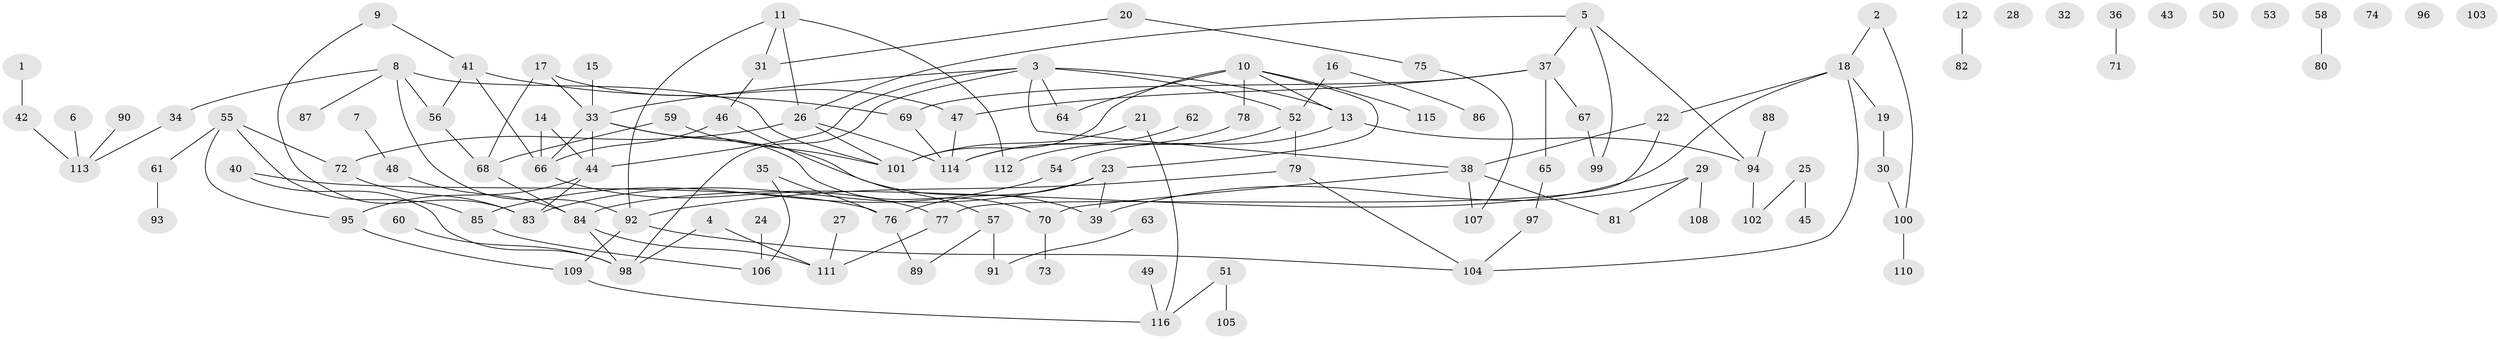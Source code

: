 // Generated by graph-tools (version 1.1) at 2025/12/03/09/25 04:12:52]
// undirected, 116 vertices, 144 edges
graph export_dot {
graph [start="1"]
  node [color=gray90,style=filled];
  1;
  2;
  3;
  4;
  5;
  6;
  7;
  8;
  9;
  10;
  11;
  12;
  13;
  14;
  15;
  16;
  17;
  18;
  19;
  20;
  21;
  22;
  23;
  24;
  25;
  26;
  27;
  28;
  29;
  30;
  31;
  32;
  33;
  34;
  35;
  36;
  37;
  38;
  39;
  40;
  41;
  42;
  43;
  44;
  45;
  46;
  47;
  48;
  49;
  50;
  51;
  52;
  53;
  54;
  55;
  56;
  57;
  58;
  59;
  60;
  61;
  62;
  63;
  64;
  65;
  66;
  67;
  68;
  69;
  70;
  71;
  72;
  73;
  74;
  75;
  76;
  77;
  78;
  79;
  80;
  81;
  82;
  83;
  84;
  85;
  86;
  87;
  88;
  89;
  90;
  91;
  92;
  93;
  94;
  95;
  96;
  97;
  98;
  99;
  100;
  101;
  102;
  103;
  104;
  105;
  106;
  107;
  108;
  109;
  110;
  111;
  112;
  113;
  114;
  115;
  116;
  1 -- 42;
  2 -- 18;
  2 -- 100;
  3 -- 13;
  3 -- 33;
  3 -- 38;
  3 -- 44;
  3 -- 52;
  3 -- 64;
  3 -- 98;
  4 -- 98;
  4 -- 111;
  5 -- 26;
  5 -- 37;
  5 -- 94;
  5 -- 99;
  6 -- 113;
  7 -- 48;
  8 -- 34;
  8 -- 56;
  8 -- 87;
  8 -- 92;
  8 -- 101;
  9 -- 41;
  9 -- 83;
  10 -- 13;
  10 -- 23;
  10 -- 64;
  10 -- 78;
  10 -- 101;
  10 -- 115;
  11 -- 26;
  11 -- 31;
  11 -- 92;
  11 -- 112;
  12 -- 82;
  13 -- 54;
  13 -- 94;
  14 -- 44;
  14 -- 66;
  15 -- 33;
  16 -- 52;
  16 -- 86;
  17 -- 33;
  17 -- 47;
  17 -- 68;
  18 -- 19;
  18 -- 22;
  18 -- 84;
  18 -- 104;
  19 -- 30;
  20 -- 31;
  20 -- 75;
  21 -- 101;
  21 -- 116;
  22 -- 38;
  22 -- 77;
  23 -- 39;
  23 -- 76;
  23 -- 83;
  24 -- 106;
  25 -- 45;
  25 -- 102;
  26 -- 72;
  26 -- 101;
  26 -- 114;
  27 -- 111;
  29 -- 39;
  29 -- 81;
  29 -- 108;
  30 -- 100;
  31 -- 46;
  33 -- 39;
  33 -- 44;
  33 -- 66;
  33 -- 70;
  34 -- 113;
  35 -- 76;
  35 -- 106;
  36 -- 71;
  37 -- 47;
  37 -- 65;
  37 -- 67;
  37 -- 69;
  38 -- 70;
  38 -- 81;
  38 -- 107;
  40 -- 76;
  40 -- 98;
  41 -- 56;
  41 -- 66;
  41 -- 69;
  42 -- 113;
  44 -- 83;
  44 -- 95;
  46 -- 57;
  46 -- 66;
  47 -- 114;
  48 -- 84;
  49 -- 116;
  51 -- 105;
  51 -- 116;
  52 -- 79;
  52 -- 112;
  54 -- 85;
  55 -- 61;
  55 -- 72;
  55 -- 85;
  55 -- 95;
  56 -- 68;
  57 -- 89;
  57 -- 91;
  58 -- 80;
  59 -- 68;
  59 -- 101;
  60 -- 98;
  61 -- 93;
  62 -- 114;
  63 -- 91;
  65 -- 97;
  66 -- 77;
  67 -- 99;
  68 -- 84;
  69 -- 114;
  70 -- 73;
  72 -- 83;
  75 -- 107;
  76 -- 89;
  77 -- 111;
  78 -- 114;
  79 -- 92;
  79 -- 104;
  84 -- 98;
  84 -- 111;
  85 -- 106;
  88 -- 94;
  90 -- 113;
  92 -- 104;
  92 -- 109;
  94 -- 102;
  95 -- 109;
  97 -- 104;
  100 -- 110;
  109 -- 116;
}
